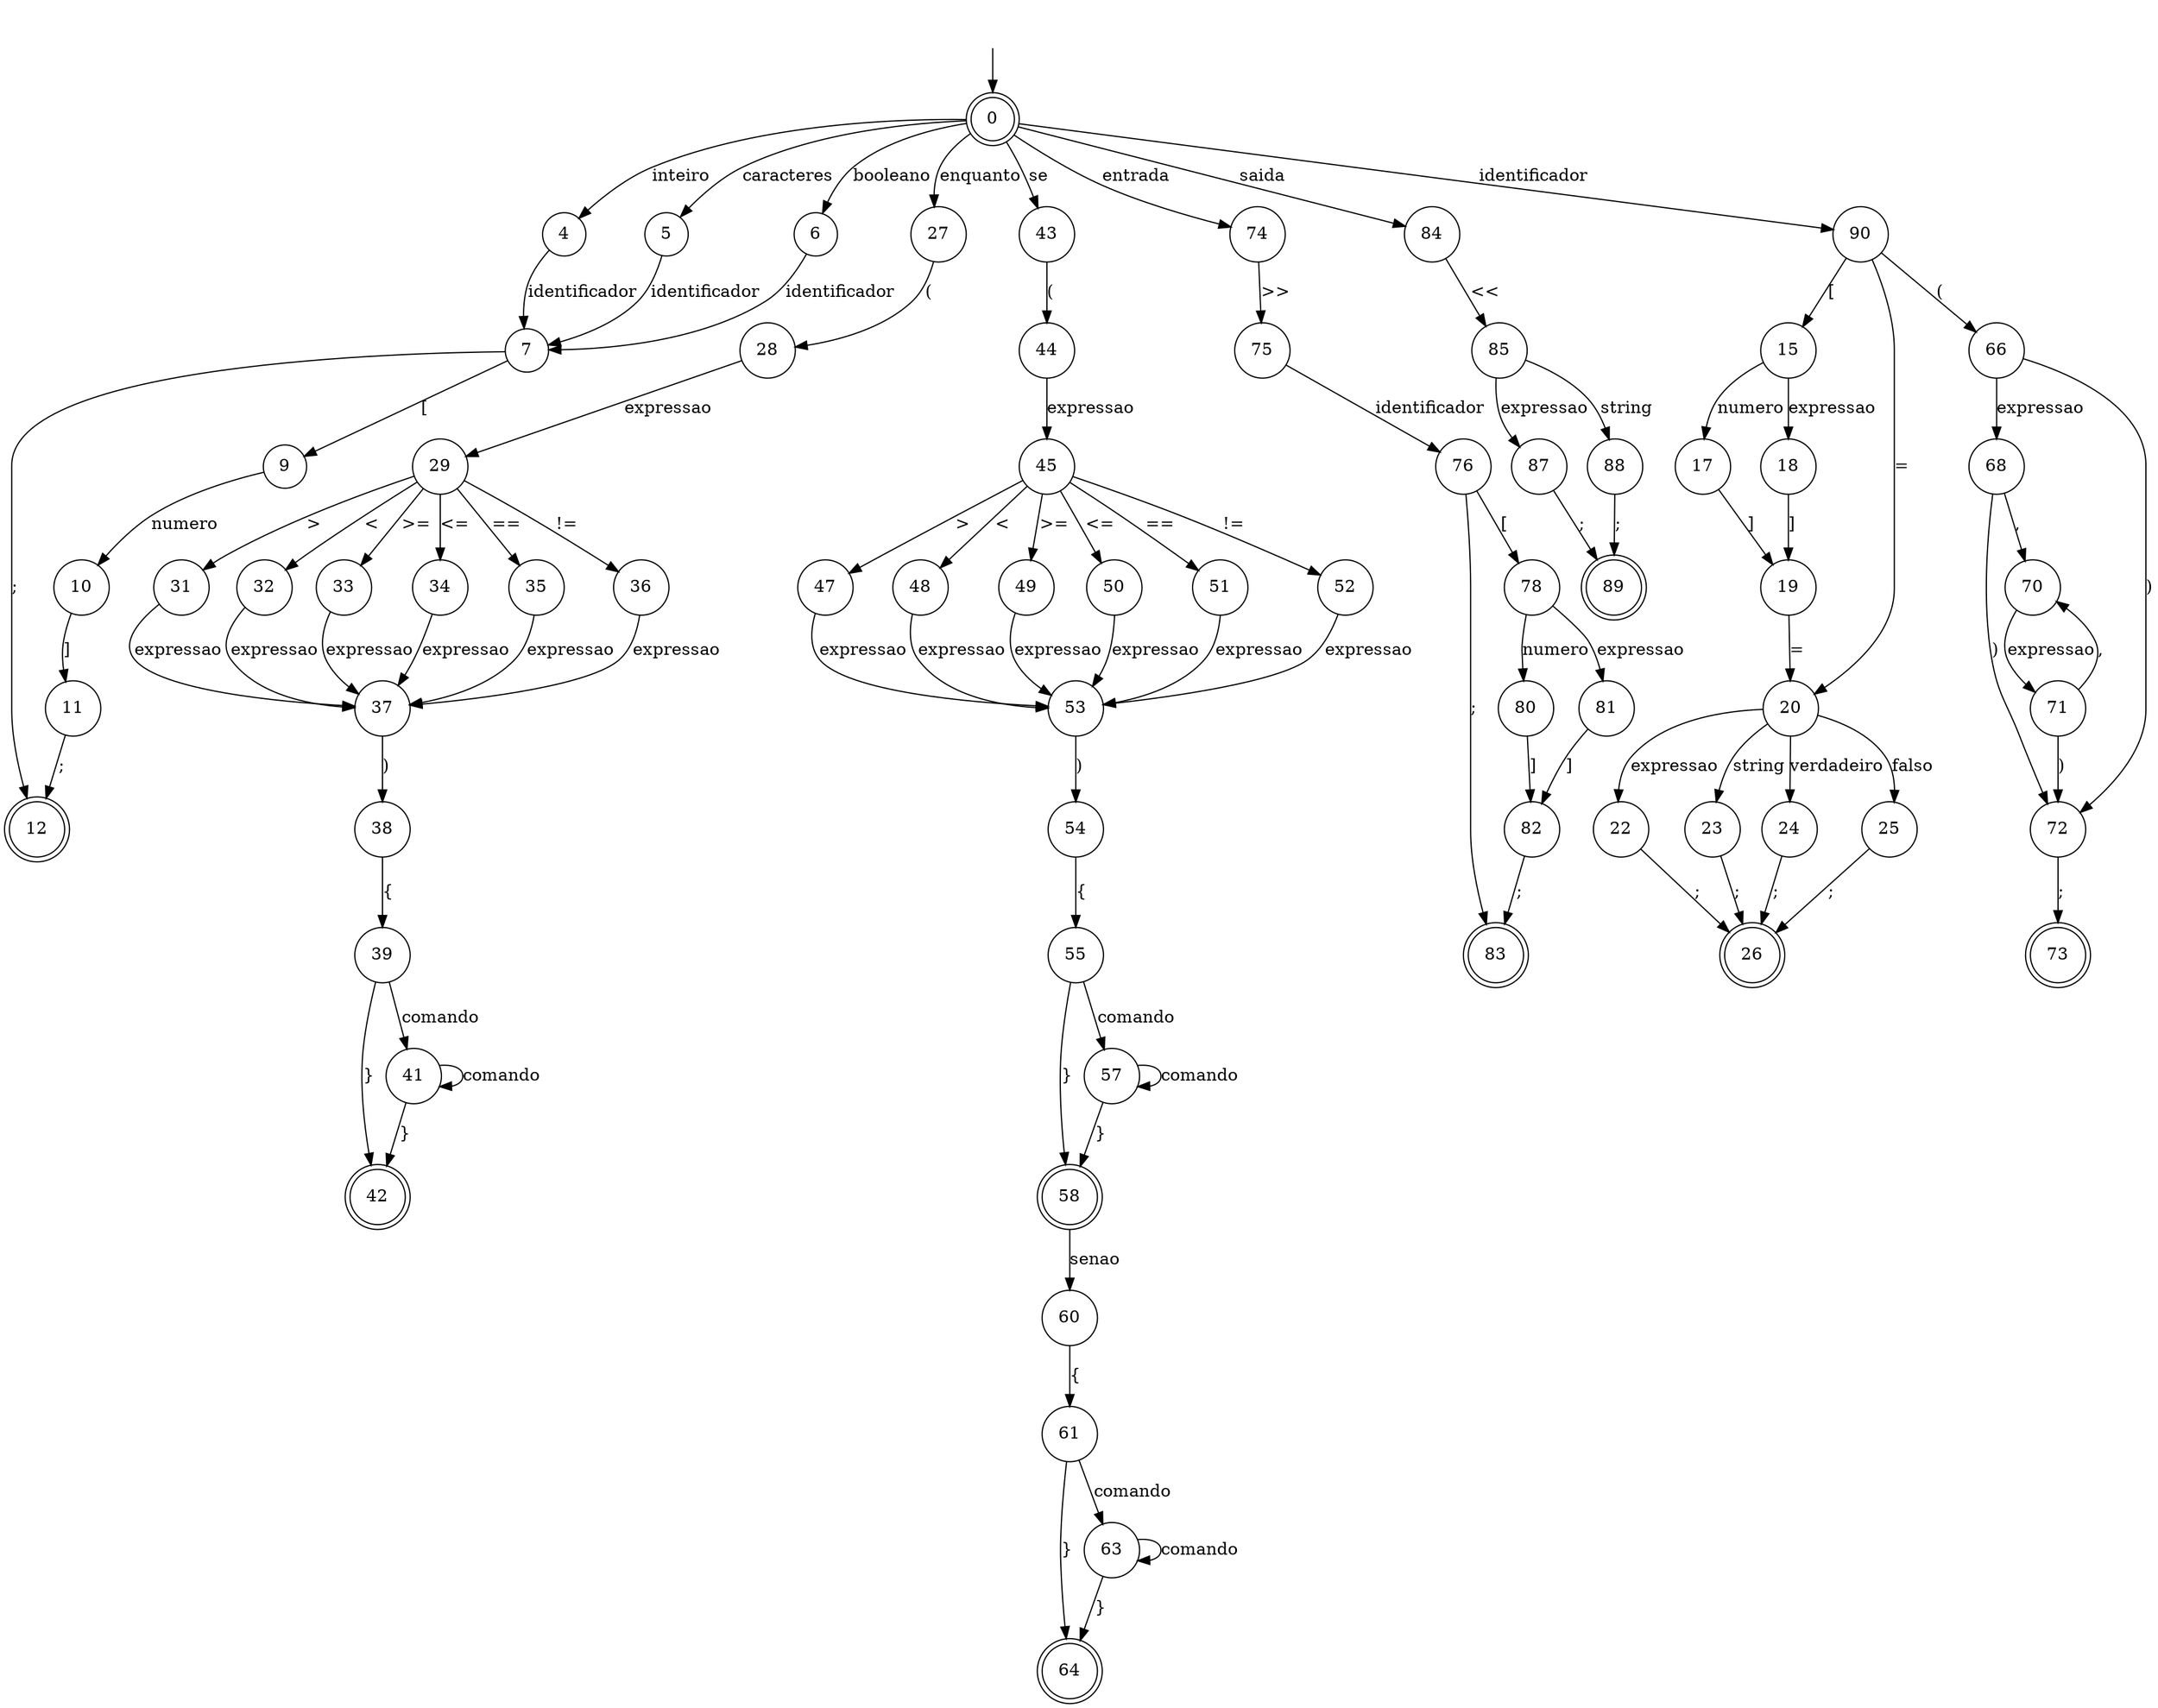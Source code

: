 digraph comando {

	null [shape = plaintext label=""];
	node [shape = doublecircle] 0 12 26 42 58 64 73 83 89;
	node [shape = circle];

	null -> 0;
	0 -> 4 [ label = "inteiro" ];
	0 -> 5 [ label = "caracteres" ];
	0 -> 6 [ label = "booleano" ];
	0 -> 27 [ label = "enquanto" ];
	0 -> 43 [ label = "se" ];
	0 -> 74 [ label = "entrada" ];
	0 -> 84 [ label = "saida" ];
	0 -> 90 [ label = identificador ];
	4 -> 7 [ label = identificador ];
	5 -> 7 [ label = identificador ];
	6 -> 7 [ label = identificador ];
	7 -> 9 [ label = "[" ];
	7 -> 12 [ label = ";" ];
	9 -> 10 [ label = numero ];
	10 -> 11 [ label = "]" ];
	11 -> 12 [ label = ";" ];
	15 -> 17 [ label = numero ];
	15 -> 18 [ label = expressao ];
	17 -> 19 [ label = "]" ];
	18 -> 19 [ label = "]" ];
	19 -> 20 [ label = "=" ];
	20 -> 22 [ label = expressao ];
	20 -> 23 [ label = string ];
	20 -> 24 [ label = "verdadeiro" ];
	20 -> 25 [ label = "falso" ];
	22 -> 26 [ label = ";" ];
	23 -> 26 [ label = ";" ];
	24 -> 26 [ label = ";" ];
	25 -> 26 [ label = ";" ];
	27 -> 28 [ label = "(" ];
	28 -> 29 [ label = expressao ];
	29 -> 31 [ label = ">" ];
	29 -> 32 [ label = "<" ];
	29 -> 33 [ label = ">=" ];
	29 -> 34 [ label = "<=" ];
	29 -> 35 [ label = "==" ];
	29 -> 36 [ label = "!=" ];
	31 -> 37 [ label = expressao ];
	32 -> 37 [ label = expressao ];
	33 -> 37 [ label = expressao ];
	34 -> 37 [ label = expressao ];
	35 -> 37 [ label = expressao ];
	36 -> 37 [ label = expressao ];
	37 -> 38 [ label = ")" ];
	38 -> 39 [ label = "{" ];
	39 -> 41 [ label = comando ];
	39 -> 42 [ label = "}" ];
	41 -> 41 [ label = comando ];
	41 -> 42 [ label = "}" ];
	43 -> 44 [ label = "(" ];
	44 -> 45 [ label = expressao ];
	45 -> 47 [ label = ">" ];
	45 -> 48 [ label = "<" ];
	45 -> 49 [ label = ">=" ];
	45 -> 50 [ label = "<=" ];
	45 -> 51 [ label = "==" ];
	45 -> 52 [ label = "!=" ];
	47 -> 53 [ label = expressao ];
	48 -> 53 [ label = expressao ];
	49 -> 53 [ label = expressao ];
	50 -> 53 [ label = expressao ];
	51 -> 53 [ label = expressao ];
	52 -> 53 [ label = expressao ];
	53 -> 54 [ label = ")" ];
	54 -> 55 [ label = "{" ];
	55 -> 57 [ label = comando ];
	55 -> 58 [ label = "}" ];
	57 -> 57 [ label = comando ];
	57 -> 58 [ label = "}" ];
	58 -> 60 [ label = "senao" ];
	60 -> 61 [ label = "{" ];
	61 -> 63 [ label = comando ];
	61 -> 64 [ label = "}" ];
	63 -> 63 [ label = comando ];
	63 -> 64 [ label = "}" ];
	66 -> 68 [ label = expressao ];
	66 -> 72 [ label = ")" ];
	68 -> 70 [ label = "," ];
	68 -> 72 [ label = ")" ];
	70 -> 71 [ label = expressao ];
	71 -> 70 [ label = "," ];
	71 -> 72 [ label = ")" ];
	72 -> 73 [ label = ";" ];
	74 -> 75 [ label = ">>" ];
	75 -> 76 [ label = identificador ];
	76 -> 78 [ label = "[" ];
	76 -> 83 [ label = ";" ];
	78 -> 80 [ label = numero ];
	78 -> 81 [ label = expressao ];
	80 -> 82 [ label = "]" ];
	81 -> 82 [ label = "]" ];
	82 -> 83 [ label = ";" ];
	84 -> 85 [ label = "<<" ];
	85 -> 87 [ label = expressao ];
	85 -> 88 [ label = string ];
	87 -> 89 [ label = ";" ];
	88 -> 89 [ label = ";" ];
	90 -> 15 [ label = "[" ];
	90 -> 20 [ label = "=" ];
	90 -> 66 [ label = "(" ];
}